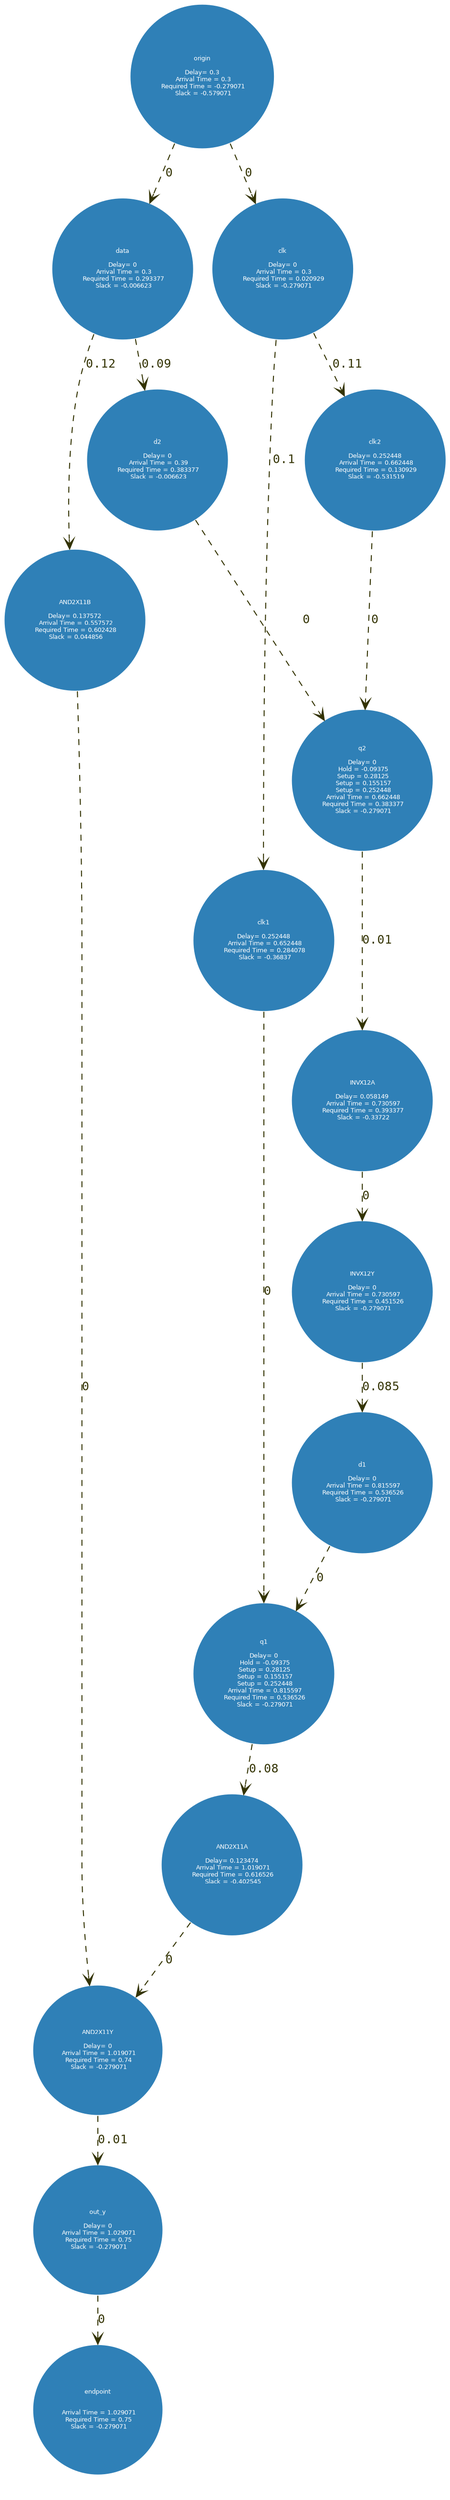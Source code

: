 // Graph
digraph {
	graph [bgcolor="#ffffff" fontcolor=white fontsize=12 label="Graph"]
	node [color=white fillcolor="#2F80B7" fontcolor=white fontname=Helvetica fontsize=6 radius=2 shape=circle style=filled]
	edge [arrowhead=open color="#33333" fontcolor="#33333" fontname=Courier fontsize=12 style=dashed]
	origin [label="origin

Delay= 0.3
 Arrival Time = 0.3
 Required Time = -0.279071
 Slack = -0.579071"]
	data [label="data

Delay= 0
 Arrival Time = 0.3
 Required Time = 0.293377
 Slack = -0.006623"]
	d2 [label="d2

Delay= 0
 Arrival Time = 0.39
 Required Time = 0.383377
 Slack = -0.006623"]
	AND2X11B [label="AND2X11B

Delay= 0.137572
 Arrival Time = 0.557572
 Required Time = 0.602428
 Slack = 0.044856"]
	clk [label="clk

Delay= 0
 Arrival Time = 0.3
 Required Time = 0.020929
 Slack = -0.279071"]
	clk1 [label="clk1

Delay= 0.252448
 Arrival Time = 0.652448
 Required Time = 0.284078
 Slack = -0.36837"]
	clk2 [label="clk2

Delay= 0.252448
 Arrival Time = 0.662448
 Required Time = 0.130929
 Slack = -0.531519"]
	q2 [label="q2

Delay= 0
 Hold = -0.09375
 Setup = 0.28125
 Setup = 0.155157
 Setup = 0.252448
 Arrival Time = 0.662448
 Required Time = 0.383377
 Slack = -0.279071"]
	INVX12A [label="INVX12A

Delay= 0.058149
 Arrival Time = 0.730597
 Required Time = 0.393377
 Slack = -0.33722"]
	INVX12Y [label="INVX12Y

Delay= 0
 Arrival Time = 0.730597
 Required Time = 0.451526
 Slack = -0.279071"]
	d1 [label="d1

Delay= 0
 Arrival Time = 0.815597
 Required Time = 0.536526
 Slack = -0.279071"]
	q1 [label="q1

Delay= 0
 Hold = -0.09375
 Setup = 0.28125
 Setup = 0.155157
 Setup = 0.252448
 Arrival Time = 0.815597
 Required Time = 0.536526
 Slack = -0.279071"]
	AND2X11A [label="AND2X11A

Delay= 0.123474
 Arrival Time = 1.019071
 Required Time = 0.616526
 Slack = -0.402545"]
	AND2X11Y [label="AND2X11Y

Delay= 0
 Arrival Time = 1.019071
 Required Time = 0.74
 Slack = -0.279071"]
	out_y [label="out_y

Delay= 0
 Arrival Time = 1.029071
 Required Time = 0.75
 Slack = -0.279071"]
	endpoint [label="endpoint


 Arrival Time = 1.029071
 Required Time = 0.75
 Slack = -0.279071"]
		origin -> data [label=0]
		origin -> clk [label=0]
		q1 -> AND2X11A [label=0.08]
		AND2X11A -> AND2X11Y [label=0]
		clk -> clk1 [label=0.1]
		clk -> clk2 [label=0.11]
		INVX12A -> INVX12Y [label=0]
		AND2X11Y -> out_y [label=0.01]
		AND2X11B -> AND2X11Y [label=0]
		d2 -> q2 [label=0]
		INVX12Y -> d1 [label=0.085]
		q2 -> INVX12A [label=0.01]
		clk1 -> q1 [label=0]
		clk2 -> q2 [label=0]
		data -> d2 [label=0.09]
		data -> AND2X11B [label=0.12]
		out_y -> endpoint [label=0]
		d1 -> q1 [label=0]
}
